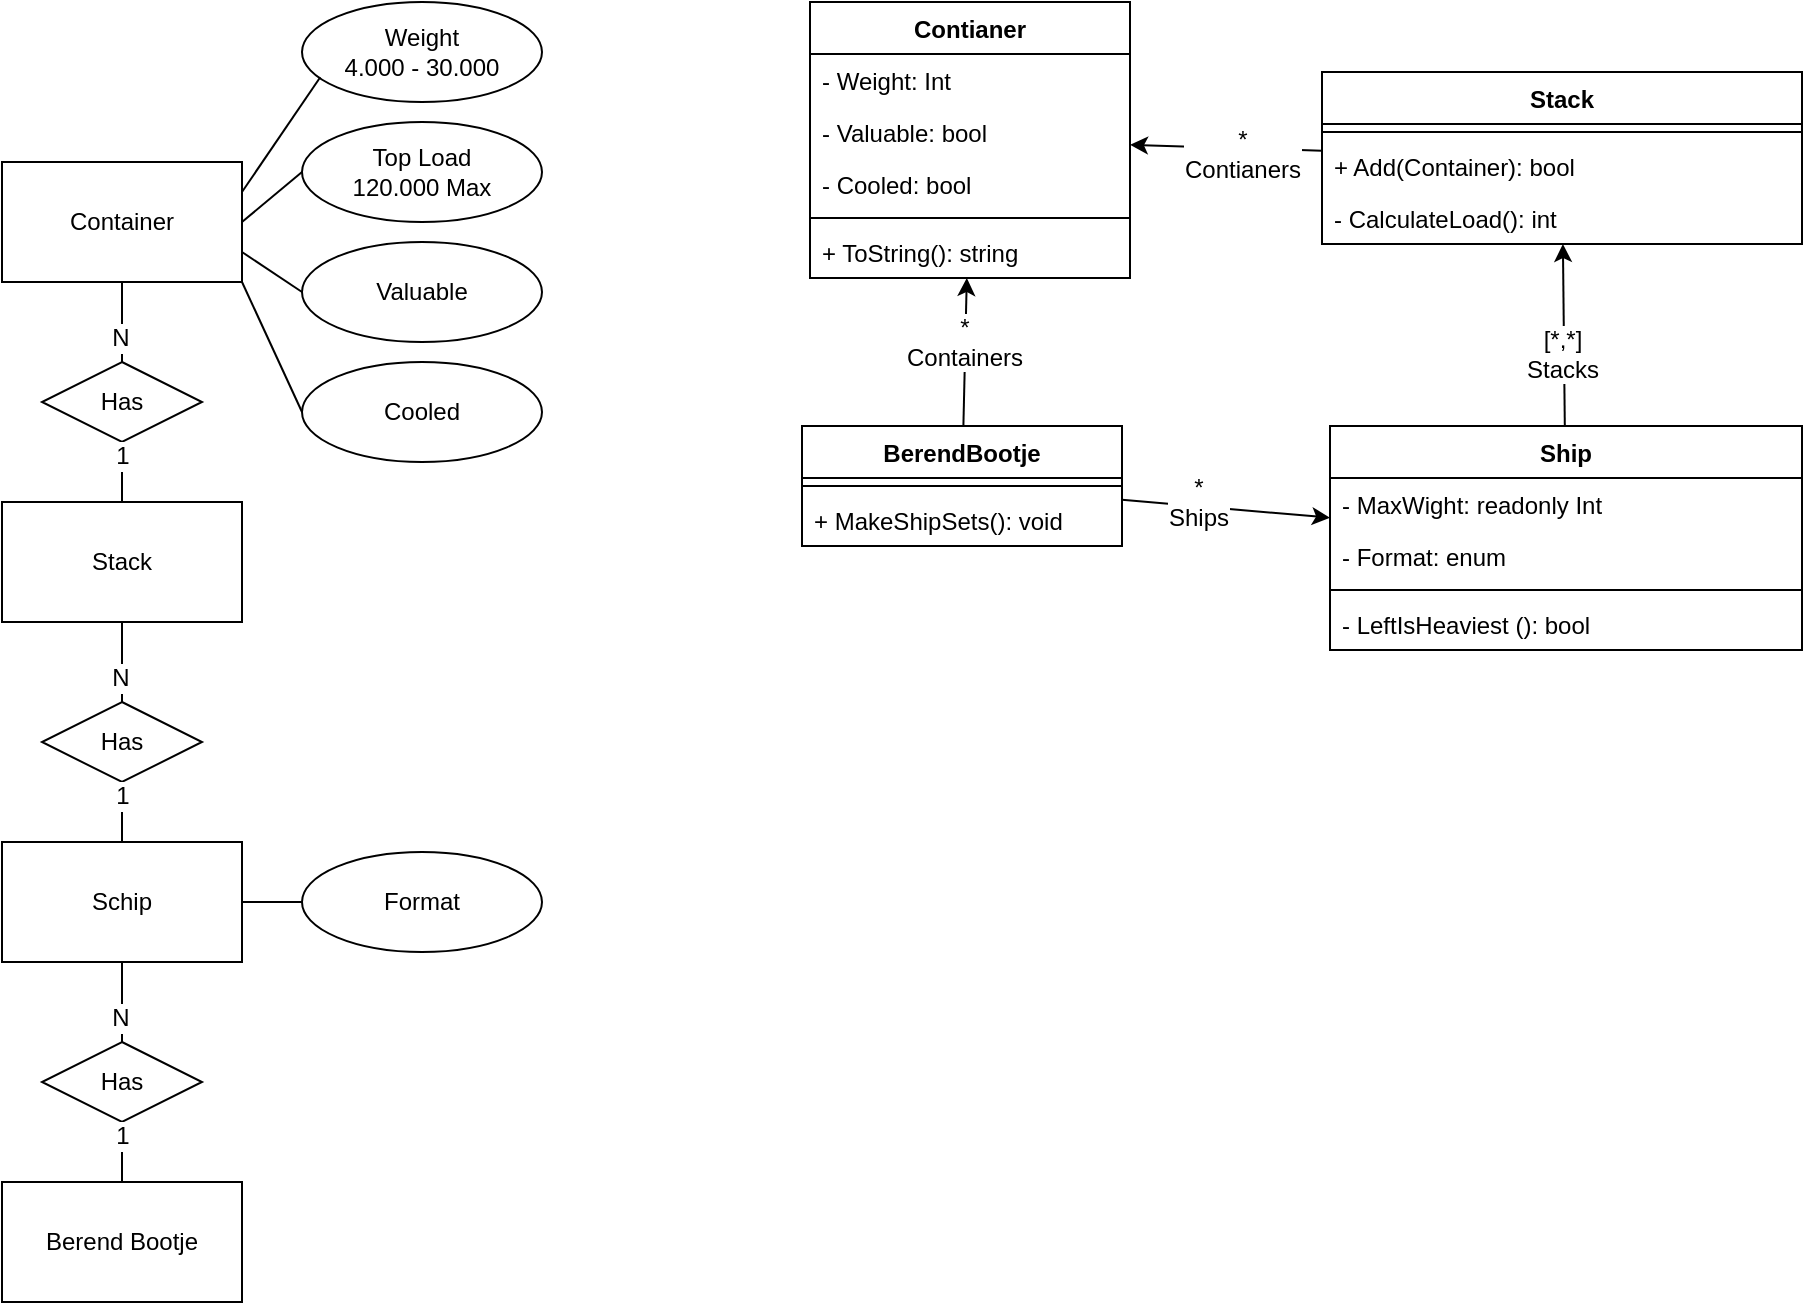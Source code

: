 <mxfile version="12.8.9"><diagram id="dB5a2rv_sDFWcNsErut5" name="Page-1"><mxGraphModel dx="813" dy="407" grid="1" gridSize="10" guides="1" tooltips="1" connect="1" arrows="1" fold="1" page="1" pageScale="1" pageWidth="827" pageHeight="1169" math="0" shadow="0"><root><mxCell id="0"/><mxCell id="1" parent="0"/><mxCell id="EdTxyvwL3OUV2S9hpBGP-1" value="Container" style="rounded=0;whiteSpace=wrap;html=1;" parent="1" vertex="1"><mxGeometry x="10" y="90" width="120" height="60" as="geometry"/></mxCell><mxCell id="EdTxyvwL3OUV2S9hpBGP-2" value="Stack" style="rounded=0;whiteSpace=wrap;html=1;" parent="1" vertex="1"><mxGeometry x="10" y="260" width="120" height="60" as="geometry"/></mxCell><mxCell id="EdTxyvwL3OUV2S9hpBGP-3" value="Has" style="rhombus;whiteSpace=wrap;html=1;" parent="1" vertex="1"><mxGeometry x="30" y="190" width="80" height="40" as="geometry"/></mxCell><mxCell id="EdTxyvwL3OUV2S9hpBGP-4" value="" style="endArrow=none;html=1;exitX=0.5;exitY=0;exitDx=0;exitDy=0;entryX=0.5;entryY=1;entryDx=0;entryDy=0;" parent="1" source="EdTxyvwL3OUV2S9hpBGP-3" target="EdTxyvwL3OUV2S9hpBGP-1" edge="1"><mxGeometry width="50" height="50" relative="1" as="geometry"><mxPoint x="-50" y="230" as="sourcePoint"/><mxPoint y="180" as="targetPoint"/></mxGeometry></mxCell><mxCell id="EdTxyvwL3OUV2S9hpBGP-5" value="N" style="text;html=1;align=center;verticalAlign=middle;resizable=0;points=[];labelBackgroundColor=#ffffff;" parent="EdTxyvwL3OUV2S9hpBGP-4" vertex="1" connectable="0"><mxGeometry x="-0.393" y="1" relative="1" as="geometry"><mxPoint as="offset"/></mxGeometry></mxCell><mxCell id="EdTxyvwL3OUV2S9hpBGP-6" value="" style="endArrow=none;html=1;exitX=0.5;exitY=0;exitDx=0;exitDy=0;entryX=0.5;entryY=1;entryDx=0;entryDy=0;" parent="1" source="EdTxyvwL3OUV2S9hpBGP-2" target="EdTxyvwL3OUV2S9hpBGP-3" edge="1"><mxGeometry width="50" height="50" relative="1" as="geometry"><mxPoint x="-20" y="260" as="sourcePoint"/><mxPoint x="30" y="210" as="targetPoint"/></mxGeometry></mxCell><mxCell id="EdTxyvwL3OUV2S9hpBGP-7" value="1" style="text;html=1;align=center;verticalAlign=middle;resizable=0;points=[];labelBackgroundColor=#ffffff;" parent="EdTxyvwL3OUV2S9hpBGP-6" vertex="1" connectable="0"><mxGeometry x="0.553" relative="1" as="geometry"><mxPoint as="offset"/></mxGeometry></mxCell><mxCell id="EdTxyvwL3OUV2S9hpBGP-8" value="Weight&lt;br&gt;4.000 - 30.000" style="ellipse;whiteSpace=wrap;html=1;" parent="1" vertex="1"><mxGeometry x="160" y="10" width="120" height="50" as="geometry"/></mxCell><mxCell id="EdTxyvwL3OUV2S9hpBGP-9" value="" style="endArrow=none;html=1;exitX=1;exitY=0.25;exitDx=0;exitDy=0;entryX=0.076;entryY=0.752;entryDx=0;entryDy=0;entryPerimeter=0;" parent="1" source="EdTxyvwL3OUV2S9hpBGP-1" target="EdTxyvwL3OUV2S9hpBGP-8" edge="1"><mxGeometry width="50" height="50" relative="1" as="geometry"><mxPoint x="210" y="200" as="sourcePoint"/><mxPoint x="260" y="150" as="targetPoint"/></mxGeometry></mxCell><mxCell id="EdTxyvwL3OUV2S9hpBGP-11" value="Top Load&lt;br&gt;120.000 Max" style="ellipse;whiteSpace=wrap;html=1;" parent="1" vertex="1"><mxGeometry x="160" y="70" width="120" height="50" as="geometry"/></mxCell><mxCell id="EdTxyvwL3OUV2S9hpBGP-12" value="" style="endArrow=none;html=1;exitX=1;exitY=0.5;exitDx=0;exitDy=0;entryX=0;entryY=0.5;entryDx=0;entryDy=0;" parent="1" source="EdTxyvwL3OUV2S9hpBGP-1" target="EdTxyvwL3OUV2S9hpBGP-11" edge="1"><mxGeometry width="50" height="50" relative="1" as="geometry"><mxPoint x="190" y="210" as="sourcePoint"/><mxPoint x="240" y="160" as="targetPoint"/></mxGeometry></mxCell><mxCell id="EdTxyvwL3OUV2S9hpBGP-14" value="Valuable" style="ellipse;whiteSpace=wrap;html=1;" parent="1" vertex="1"><mxGeometry x="160" y="130" width="120" height="50" as="geometry"/></mxCell><mxCell id="EdTxyvwL3OUV2S9hpBGP-15" value="Cooled" style="ellipse;whiteSpace=wrap;html=1;" parent="1" vertex="1"><mxGeometry x="160" y="190" width="120" height="50" as="geometry"/></mxCell><mxCell id="EdTxyvwL3OUV2S9hpBGP-16" value="" style="endArrow=none;html=1;exitX=1;exitY=0.75;exitDx=0;exitDy=0;entryX=0;entryY=0.5;entryDx=0;entryDy=0;" parent="1" source="EdTxyvwL3OUV2S9hpBGP-1" target="EdTxyvwL3OUV2S9hpBGP-14" edge="1"><mxGeometry width="50" height="50" relative="1" as="geometry"><mxPoint x="240" y="340" as="sourcePoint"/><mxPoint x="290" y="290" as="targetPoint"/></mxGeometry></mxCell><mxCell id="EdTxyvwL3OUV2S9hpBGP-17" value="" style="endArrow=none;html=1;exitX=1;exitY=1;exitDx=0;exitDy=0;entryX=0;entryY=0.5;entryDx=0;entryDy=0;" parent="1" source="EdTxyvwL3OUV2S9hpBGP-1" target="EdTxyvwL3OUV2S9hpBGP-15" edge="1"><mxGeometry width="50" height="50" relative="1" as="geometry"><mxPoint x="260" y="340" as="sourcePoint"/><mxPoint x="300" y="270" as="targetPoint"/></mxGeometry></mxCell><mxCell id="EdTxyvwL3OUV2S9hpBGP-18" value="Schip" style="rounded=0;whiteSpace=wrap;html=1;" parent="1" vertex="1"><mxGeometry x="10" y="430" width="120" height="60" as="geometry"/></mxCell><mxCell id="EdTxyvwL3OUV2S9hpBGP-19" value="Has" style="rhombus;whiteSpace=wrap;html=1;" parent="1" vertex="1"><mxGeometry x="30" y="360" width="80" height="40" as="geometry"/></mxCell><mxCell id="EdTxyvwL3OUV2S9hpBGP-20" value="" style="endArrow=none;html=1;exitX=0.5;exitY=0;exitDx=0;exitDy=0;entryX=0.5;entryY=1;entryDx=0;entryDy=0;" parent="1" source="EdTxyvwL3OUV2S9hpBGP-19" edge="1"><mxGeometry width="50" height="50" relative="1" as="geometry"><mxPoint x="-50" y="400" as="sourcePoint"/><mxPoint x="70" y="320" as="targetPoint"/></mxGeometry></mxCell><mxCell id="EdTxyvwL3OUV2S9hpBGP-21" value="N" style="text;html=1;align=center;verticalAlign=middle;resizable=0;points=[];labelBackgroundColor=#ffffff;" parent="EdTxyvwL3OUV2S9hpBGP-20" vertex="1" connectable="0"><mxGeometry x="-0.393" y="1" relative="1" as="geometry"><mxPoint as="offset"/></mxGeometry></mxCell><mxCell id="EdTxyvwL3OUV2S9hpBGP-22" value="" style="endArrow=none;html=1;exitX=0.5;exitY=0;exitDx=0;exitDy=0;entryX=0.5;entryY=1;entryDx=0;entryDy=0;" parent="1" target="EdTxyvwL3OUV2S9hpBGP-19" edge="1"><mxGeometry width="50" height="50" relative="1" as="geometry"><mxPoint x="70" y="430" as="sourcePoint"/><mxPoint x="30" y="380" as="targetPoint"/></mxGeometry></mxCell><mxCell id="EdTxyvwL3OUV2S9hpBGP-23" value="1" style="text;html=1;align=center;verticalAlign=middle;resizable=0;points=[];labelBackgroundColor=#ffffff;" parent="EdTxyvwL3OUV2S9hpBGP-22" vertex="1" connectable="0"><mxGeometry x="0.553" relative="1" as="geometry"><mxPoint as="offset"/></mxGeometry></mxCell><mxCell id="EdTxyvwL3OUV2S9hpBGP-25" value="Format" style="ellipse;whiteSpace=wrap;html=1;" parent="1" vertex="1"><mxGeometry x="160" y="435" width="120" height="50" as="geometry"/></mxCell><mxCell id="EdTxyvwL3OUV2S9hpBGP-26" value="" style="endArrow=none;html=1;exitX=1;exitY=0.5;exitDx=0;exitDy=0;entryX=0;entryY=0.5;entryDx=0;entryDy=0;" parent="1" source="EdTxyvwL3OUV2S9hpBGP-18" target="EdTxyvwL3OUV2S9hpBGP-25" edge="1"><mxGeometry width="50" height="50" relative="1" as="geometry"><mxPoint x="250" y="610" as="sourcePoint"/><mxPoint x="300" y="560" as="targetPoint"/></mxGeometry></mxCell><mxCell id="EdTxyvwL3OUV2S9hpBGP-40" value="Stack" style="swimlane;fontStyle=1;align=center;verticalAlign=top;childLayout=stackLayout;horizontal=1;startSize=26;horizontalStack=0;resizeParent=1;resizeParentMax=0;resizeLast=0;collapsible=1;marginBottom=0;" parent="1" vertex="1"><mxGeometry x="670" y="45" width="240" height="86" as="geometry"/></mxCell><mxCell id="EdTxyvwL3OUV2S9hpBGP-44" value="" style="line;strokeWidth=1;fillColor=none;align=left;verticalAlign=middle;spacingTop=-1;spacingLeft=3;spacingRight=3;rotatable=0;labelPosition=right;points=[];portConstraint=eastwest;" parent="EdTxyvwL3OUV2S9hpBGP-40" vertex="1"><mxGeometry y="26" width="240" height="8" as="geometry"/></mxCell><mxCell id="EdTxyvwL3OUV2S9hpBGP-45" value="+ Add(Container): bool" style="text;strokeColor=none;fillColor=none;align=left;verticalAlign=top;spacingLeft=4;spacingRight=4;overflow=hidden;rotatable=0;points=[[0,0.5],[1,0.5]];portConstraint=eastwest;" parent="EdTxyvwL3OUV2S9hpBGP-40" vertex="1"><mxGeometry y="34" width="240" height="26" as="geometry"/></mxCell><mxCell id="c60Q9YTt03Cadxo6jgIg-17" value="- CalculateLoad(): int" style="text;strokeColor=none;fillColor=none;align=left;verticalAlign=top;spacingLeft=4;spacingRight=4;overflow=hidden;rotatable=0;points=[[0,0.5],[1,0.5]];portConstraint=eastwest;" parent="EdTxyvwL3OUV2S9hpBGP-40" vertex="1"><mxGeometry y="60" width="240" height="26" as="geometry"/></mxCell><mxCell id="EdTxyvwL3OUV2S9hpBGP-47" value="Ship" style="swimlane;fontStyle=1;align=center;verticalAlign=top;childLayout=stackLayout;horizontal=1;startSize=26;horizontalStack=0;resizeParent=1;resizeParentMax=0;resizeLast=0;collapsible=1;marginBottom=0;" parent="1" vertex="1"><mxGeometry x="674" y="222" width="236" height="112" as="geometry"/></mxCell><mxCell id="EdTxyvwL3OUV2S9hpBGP-48" value="- MaxWight: readonly Int" style="text;strokeColor=none;fillColor=none;align=left;verticalAlign=top;spacingLeft=4;spacingRight=4;overflow=hidden;rotatable=0;points=[[0,0.5],[1,0.5]];portConstraint=eastwest;" parent="EdTxyvwL3OUV2S9hpBGP-47" vertex="1"><mxGeometry y="26" width="236" height="26" as="geometry"/></mxCell><mxCell id="EdTxyvwL3OUV2S9hpBGP-52" value="- Format: enum" style="text;strokeColor=none;fillColor=none;align=left;verticalAlign=top;spacingLeft=4;spacingRight=4;overflow=hidden;rotatable=0;points=[[0,0.5],[1,0.5]];portConstraint=eastwest;" parent="EdTxyvwL3OUV2S9hpBGP-47" vertex="1"><mxGeometry y="52" width="236" height="26" as="geometry"/></mxCell><mxCell id="EdTxyvwL3OUV2S9hpBGP-49" value="" style="line;strokeWidth=1;fillColor=none;align=left;verticalAlign=middle;spacingTop=-1;spacingLeft=3;spacingRight=3;rotatable=0;labelPosition=right;points=[];portConstraint=eastwest;" parent="EdTxyvwL3OUV2S9hpBGP-47" vertex="1"><mxGeometry y="78" width="236" height="8" as="geometry"/></mxCell><mxCell id="EdTxyvwL3OUV2S9hpBGP-50" value="- LeftIsHeaviest (): bool" style="text;strokeColor=none;fillColor=none;align=left;verticalAlign=top;spacingLeft=4;spacingRight=4;overflow=hidden;rotatable=0;points=[[0,0.5],[1,0.5]];portConstraint=eastwest;" parent="EdTxyvwL3OUV2S9hpBGP-47" vertex="1"><mxGeometry y="86" width="236" height="26" as="geometry"/></mxCell><mxCell id="EdTxyvwL3OUV2S9hpBGP-27" value="Berend Bootje" style="rounded=0;whiteSpace=wrap;html=1;" parent="1" vertex="1"><mxGeometry x="10" y="600" width="120" height="60" as="geometry"/></mxCell><mxCell id="EdTxyvwL3OUV2S9hpBGP-29" value="Has" style="rhombus;whiteSpace=wrap;html=1;" parent="1" vertex="1"><mxGeometry x="30" y="530" width="80" height="40" as="geometry"/></mxCell><mxCell id="EdTxyvwL3OUV2S9hpBGP-30" value="" style="endArrow=none;html=1;exitX=0.5;exitY=0;exitDx=0;exitDy=0;entryX=0.5;entryY=1;entryDx=0;entryDy=0;" parent="1" source="EdTxyvwL3OUV2S9hpBGP-29" edge="1"><mxGeometry width="50" height="50" relative="1" as="geometry"><mxPoint x="-50" y="570" as="sourcePoint"/><mxPoint x="70" y="490" as="targetPoint"/></mxGeometry></mxCell><mxCell id="EdTxyvwL3OUV2S9hpBGP-31" value="N" style="text;html=1;align=center;verticalAlign=middle;resizable=0;points=[];labelBackgroundColor=#ffffff;" parent="EdTxyvwL3OUV2S9hpBGP-30" vertex="1" connectable="0"><mxGeometry x="-0.393" y="1" relative="1" as="geometry"><mxPoint as="offset"/></mxGeometry></mxCell><mxCell id="EdTxyvwL3OUV2S9hpBGP-32" value="" style="endArrow=none;html=1;exitX=0.5;exitY=0;exitDx=0;exitDy=0;entryX=0.5;entryY=1;entryDx=0;entryDy=0;" parent="1" target="EdTxyvwL3OUV2S9hpBGP-29" edge="1"><mxGeometry width="50" height="50" relative="1" as="geometry"><mxPoint x="70" y="600" as="sourcePoint"/><mxPoint x="30" y="550" as="targetPoint"/></mxGeometry></mxCell><mxCell id="EdTxyvwL3OUV2S9hpBGP-33" value="1" style="text;html=1;align=center;verticalAlign=middle;resizable=0;points=[];labelBackgroundColor=#ffffff;" parent="EdTxyvwL3OUV2S9hpBGP-32" vertex="1" connectable="0"><mxGeometry x="0.553" relative="1" as="geometry"><mxPoint as="offset"/></mxGeometry></mxCell><mxCell id="EdTxyvwL3OUV2S9hpBGP-34" value="Contianer" style="swimlane;fontStyle=1;align=center;verticalAlign=top;childLayout=stackLayout;horizontal=1;startSize=26;horizontalStack=0;resizeParent=1;resizeParentMax=0;resizeLast=0;collapsible=1;marginBottom=0;" parent="1" vertex="1"><mxGeometry x="414" y="10" width="160" height="138" as="geometry"/></mxCell><mxCell id="EdTxyvwL3OUV2S9hpBGP-35" value="- Weight: Int" style="text;strokeColor=none;fillColor=none;align=left;verticalAlign=top;spacingLeft=4;spacingRight=4;overflow=hidden;rotatable=0;points=[[0,0.5],[1,0.5]];portConstraint=eastwest;" parent="EdTxyvwL3OUV2S9hpBGP-34" vertex="1"><mxGeometry y="26" width="160" height="26" as="geometry"/></mxCell><mxCell id="EdTxyvwL3OUV2S9hpBGP-38" value="- Valuable: bool" style="text;strokeColor=none;fillColor=none;align=left;verticalAlign=top;spacingLeft=4;spacingRight=4;overflow=hidden;rotatable=0;points=[[0,0.5],[1,0.5]];portConstraint=eastwest;" parent="EdTxyvwL3OUV2S9hpBGP-34" vertex="1"><mxGeometry y="52" width="160" height="26" as="geometry"/></mxCell><mxCell id="EdTxyvwL3OUV2S9hpBGP-39" value="- Cooled: bool" style="text;strokeColor=none;fillColor=none;align=left;verticalAlign=top;spacingLeft=4;spacingRight=4;overflow=hidden;rotatable=0;points=[[0,0.5],[1,0.5]];portConstraint=eastwest;" parent="EdTxyvwL3OUV2S9hpBGP-34" vertex="1"><mxGeometry y="78" width="160" height="26" as="geometry"/></mxCell><mxCell id="EdTxyvwL3OUV2S9hpBGP-36" value="" style="line;strokeWidth=1;fillColor=none;align=left;verticalAlign=middle;spacingTop=-1;spacingLeft=3;spacingRight=3;rotatable=0;labelPosition=right;points=[];portConstraint=eastwest;" parent="EdTxyvwL3OUV2S9hpBGP-34" vertex="1"><mxGeometry y="104" width="160" height="8" as="geometry"/></mxCell><mxCell id="EdTxyvwL3OUV2S9hpBGP-37" value="+ ToString(): string" style="text;strokeColor=none;fillColor=none;align=left;verticalAlign=top;spacingLeft=4;spacingRight=4;overflow=hidden;rotatable=0;points=[[0,0.5],[1,0.5]];portConstraint=eastwest;" parent="EdTxyvwL3OUV2S9hpBGP-34" vertex="1"><mxGeometry y="112" width="160" height="26" as="geometry"/></mxCell><mxCell id="c60Q9YTt03Cadxo6jgIg-2" value="" style="endArrow=classic;html=1;" parent="1" source="EdTxyvwL3OUV2S9hpBGP-40" target="EdTxyvwL3OUV2S9hpBGP-34" edge="1"><mxGeometry width="50" height="50" relative="1" as="geometry"><mxPoint x="390" y="220" as="sourcePoint"/><mxPoint x="440" y="170" as="targetPoint"/></mxGeometry></mxCell><mxCell id="c60Q9YTt03Cadxo6jgIg-3" value="*&lt;br&gt;Contianers" style="text;html=1;align=center;verticalAlign=middle;resizable=0;points=[];labelBackgroundColor=#ffffff;" parent="c60Q9YTt03Cadxo6jgIg-2" vertex="1" connectable="0"><mxGeometry x="-0.464" y="1" relative="1" as="geometry"><mxPoint x="-14.5" y="1.35" as="offset"/></mxGeometry></mxCell><mxCell id="c60Q9YTt03Cadxo6jgIg-6" value="" style="endArrow=classic;html=1;" parent="1" source="EdTxyvwL3OUV2S9hpBGP-47" target="EdTxyvwL3OUV2S9hpBGP-40" edge="1"><mxGeometry width="50" height="50" relative="1" as="geometry"><mxPoint x="530" y="292" as="sourcePoint"/><mxPoint x="580" y="242" as="targetPoint"/></mxGeometry></mxCell><mxCell id="c60Q9YTt03Cadxo6jgIg-7" value="[*,*]&lt;br&gt;Stacks" style="text;html=1;align=center;verticalAlign=middle;resizable=0;points=[];labelBackgroundColor=#ffffff;" parent="c60Q9YTt03Cadxo6jgIg-6" vertex="1" connectable="0"><mxGeometry x="-0.213" y="1" relative="1" as="geometry"><mxPoint as="offset"/></mxGeometry></mxCell><mxCell id="c60Q9YTt03Cadxo6jgIg-8" value="BerendBootje" style="swimlane;fontStyle=1;align=center;verticalAlign=top;childLayout=stackLayout;horizontal=1;startSize=26;horizontalStack=0;resizeParent=1;resizeParentMax=0;resizeLast=0;collapsible=1;marginBottom=0;" parent="1" vertex="1"><mxGeometry x="410" y="222" width="160" height="60" as="geometry"/></mxCell><mxCell id="c60Q9YTt03Cadxo6jgIg-10" value="" style="line;strokeWidth=1;fillColor=none;align=left;verticalAlign=middle;spacingTop=-1;spacingLeft=3;spacingRight=3;rotatable=0;labelPosition=right;points=[];portConstraint=eastwest;" parent="c60Q9YTt03Cadxo6jgIg-8" vertex="1"><mxGeometry y="26" width="160" height="8" as="geometry"/></mxCell><mxCell id="c60Q9YTt03Cadxo6jgIg-11" value="+ MakeShipSets(): void" style="text;strokeColor=none;fillColor=none;align=left;verticalAlign=top;spacingLeft=4;spacingRight=4;overflow=hidden;rotatable=0;points=[[0,0.5],[1,0.5]];portConstraint=eastwest;" parent="c60Q9YTt03Cadxo6jgIg-8" vertex="1"><mxGeometry y="34" width="160" height="26" as="geometry"/></mxCell><mxCell id="c60Q9YTt03Cadxo6jgIg-12" value="" style="endArrow=classic;html=1;" parent="1" source="c60Q9YTt03Cadxo6jgIg-8" target="EdTxyvwL3OUV2S9hpBGP-34" edge="1"><mxGeometry width="50" height="50" relative="1" as="geometry"><mxPoint x="530" y="430" as="sourcePoint"/><mxPoint x="580" y="380" as="targetPoint"/></mxGeometry></mxCell><mxCell id="c60Q9YTt03Cadxo6jgIg-14" value="&lt;span style=&quot;color: rgba(0 , 0 , 0 , 0) ; font-family: monospace ; font-size: 0px ; background-color: rgb(248 , 249 , 250)&quot;&gt;%3CmxGraphModel%3E%3Croot%3E%3CmxCell%20id%3D%220%22%2F%3E%3CmxCell%20id%3D%221%22%20parent%3D%220%22%2F%3E%3CmxCell%20id%3D%222%22%20value%3D%22*%26lt%3Bbr%26gt%3BContianers%22%20style%3D%22text%3Bhtml%3D1%3Balign%3Dcenter%3BverticalAlign%3Dmiddle%3Bresizable%3D0%3Bpoints%3D%5B%5D%3BlabelBackgroundColor%3D%23ffffff%3B%22%20vertex%3D%221%22%20connectable%3D%220%22%20parent%3D%221%22%3E%3CmxGeometry%20x%3D%22630.001%22%20y%3D%2278.999%22%20as%3D%22geometry%22%3E%3CmxPoint%20x%3D%22-14.5%22%20y%3D%221.35%22%20as%3D%22offset%22%2F%3E%3C%2FmxGeometry%3E%3C%2FmxCell%3E%3C%2Froot%3E%3C%2FmxGraphModel&lt;/span&gt;" style="text;html=1;align=center;verticalAlign=middle;resizable=0;points=[];labelBackgroundColor=#ffffff;" parent="c60Q9YTt03Cadxo6jgIg-12" vertex="1" connectable="0"><mxGeometry x="-0.485" y="-1" relative="1" as="geometry"><mxPoint as="offset"/></mxGeometry></mxCell><mxCell id="c60Q9YTt03Cadxo6jgIg-15" value="*&lt;br&gt;Containers" style="text;html=1;align=center;verticalAlign=middle;resizable=0;points=[];labelBackgroundColor=#ffffff;" parent="c60Q9YTt03Cadxo6jgIg-12" vertex="1" connectable="0"><mxGeometry x="0.334" y="1" relative="1" as="geometry"><mxPoint y="7.67" as="offset"/></mxGeometry></mxCell><mxCell id="c60Q9YTt03Cadxo6jgIg-13" value="" style="endArrow=classic;html=1;" parent="1" source="c60Q9YTt03Cadxo6jgIg-8" target="EdTxyvwL3OUV2S9hpBGP-47" edge="1"><mxGeometry width="50" height="50" relative="1" as="geometry"><mxPoint x="560" y="380" as="sourcePoint"/><mxPoint x="610" y="330" as="targetPoint"/></mxGeometry></mxCell><mxCell id="c60Q9YTt03Cadxo6jgIg-16" value="*&lt;br&gt;Ships" style="text;html=1;align=center;verticalAlign=middle;resizable=0;points=[];labelBackgroundColor=#ffffff;" parent="c60Q9YTt03Cadxo6jgIg-13" vertex="1" connectable="0"><mxGeometry x="-0.275" y="2" relative="1" as="geometry"><mxPoint as="offset"/></mxGeometry></mxCell></root></mxGraphModel></diagram></mxfile>